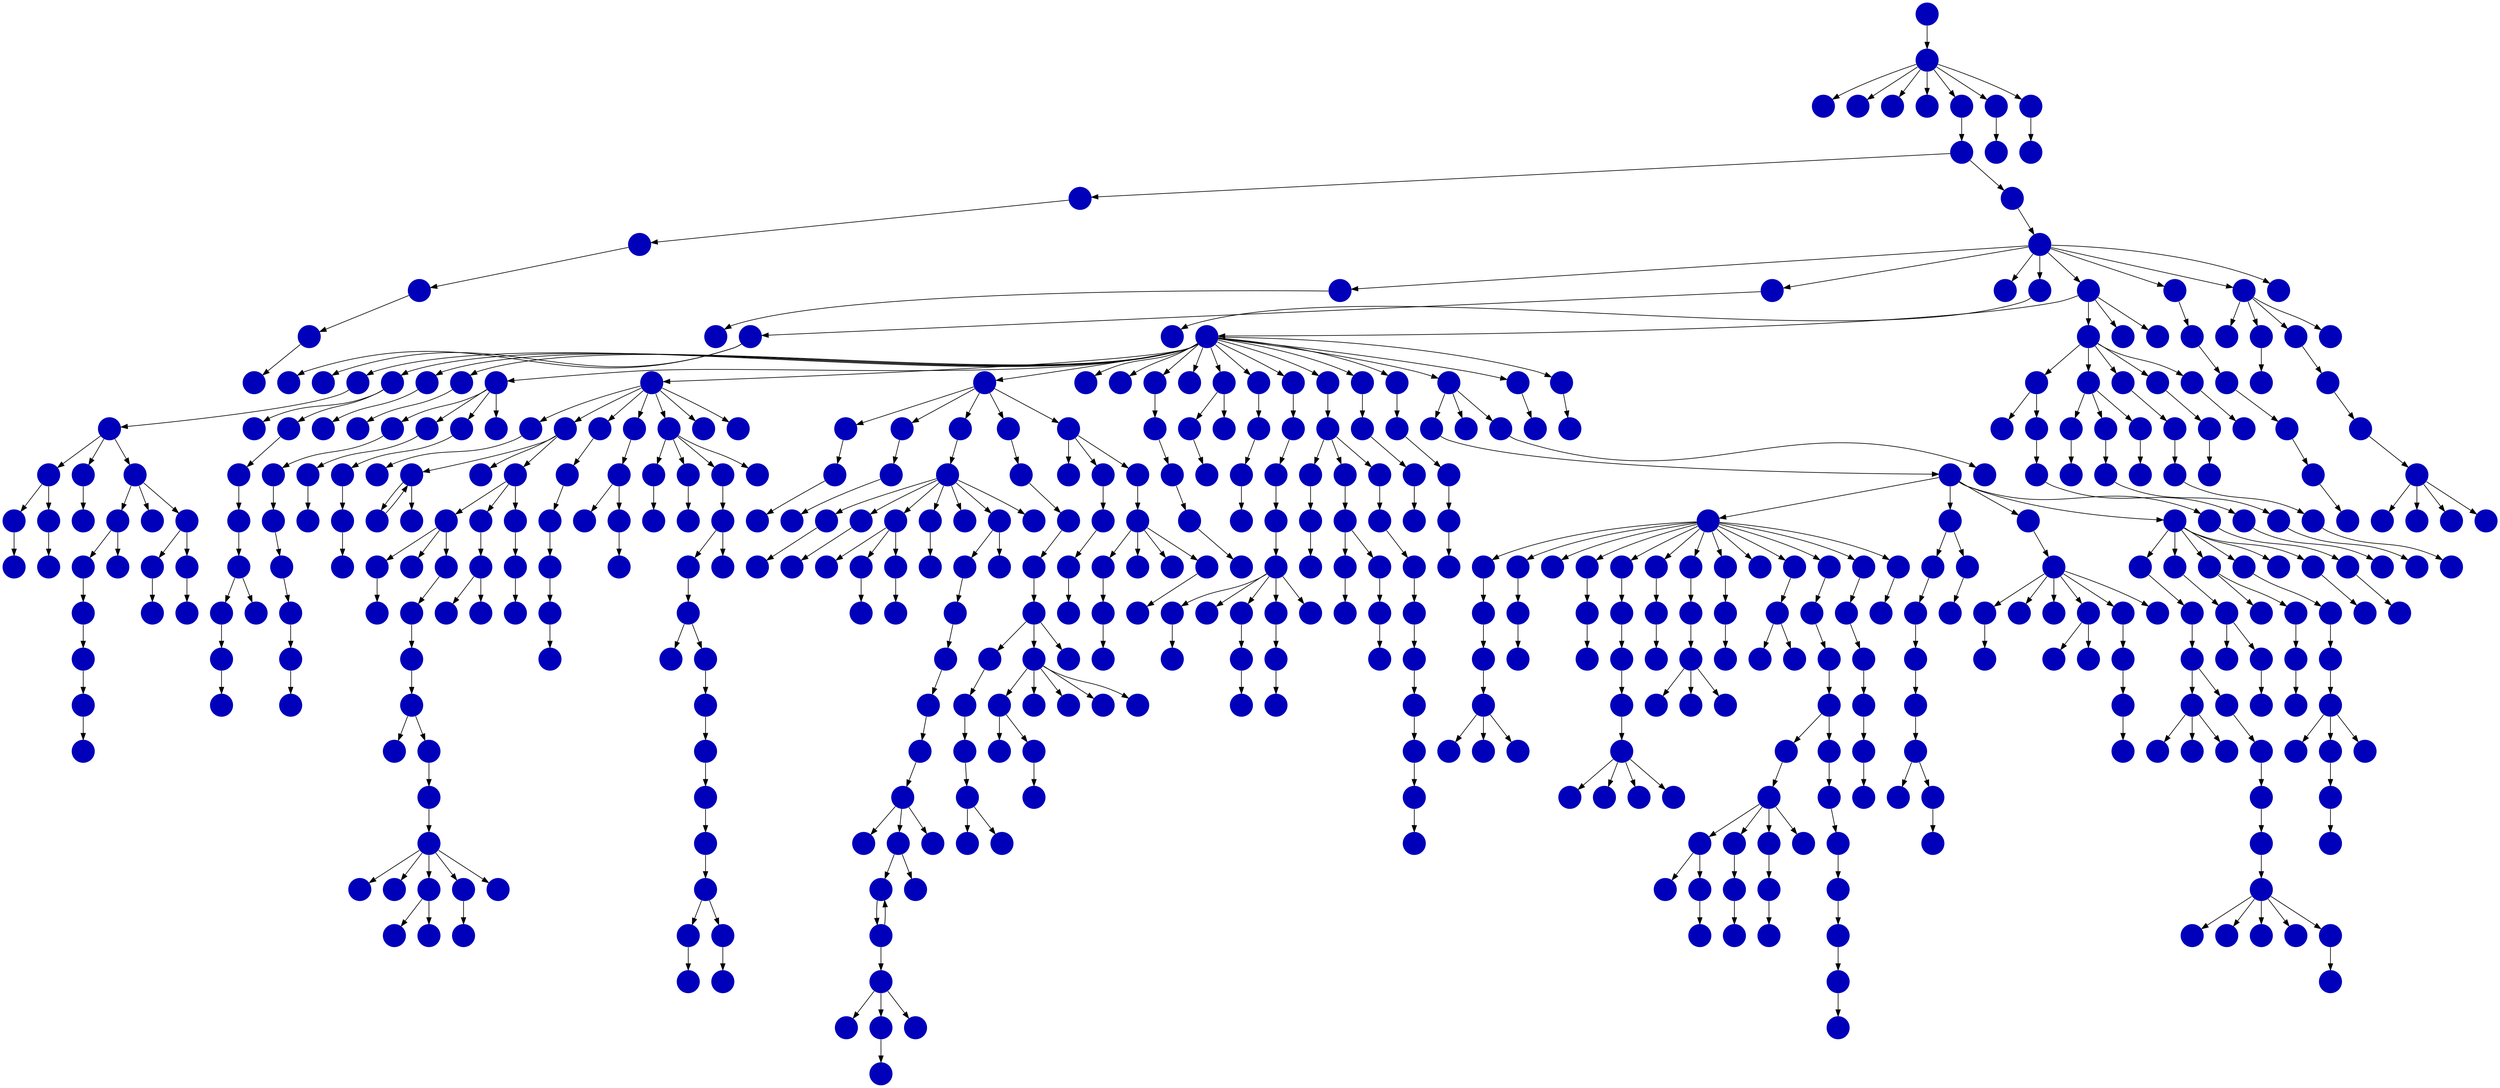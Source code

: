digraph{
0 [tooltip = "C", penwidth = 0, style = filled, fillcolor = "#0000bb", shape = circle, label = ""]
1 [tooltip = "C", penwidth = 0, style = filled, fillcolor = "#0000bb", shape = circle, label = ""]
2 [tooltip = "C", penwidth = 0, style = filled, fillcolor = "#0000bb", shape = circle, label = ""]
3 [tooltip = "C", penwidth = 0, style = filled, fillcolor = "#0000bb", shape = circle, label = ""]
4 [tooltip = "C", penwidth = 0, style = filled, fillcolor = "#0000bb", shape = circle, label = ""]
5 [tooltip = "C", penwidth = 0, style = filled, fillcolor = "#0000bb", shape = circle, label = ""]
6 [tooltip = "C", penwidth = 0, style = filled, fillcolor = "#0000bb", shape = circle, label = ""]
7 [tooltip = "C", penwidth = 0, style = filled, fillcolor = "#0000bb", shape = circle, label = ""]
8 [tooltip = "C", penwidth = 0, style = filled, fillcolor = "#0000bb", shape = circle, label = ""]
9 [tooltip = "C", penwidth = 0, style = filled, fillcolor = "#0000bb", shape = circle, label = ""]
10 [tooltip = "C", penwidth = 0, style = filled, fillcolor = "#0000bb", shape = circle, label = ""]
11 [tooltip = "C", penwidth = 0, style = filled, fillcolor = "#0000bb", shape = circle, label = ""]
12 [tooltip = "C", penwidth = 0, style = filled, fillcolor = "#0000bb", shape = circle, label = ""]
13 [tooltip = "C", penwidth = 0, style = filled, fillcolor = "#0000bb", shape = circle, label = ""]
14 [tooltip = "C", penwidth = 0, style = filled, fillcolor = "#0000bb", shape = circle, label = ""]
15 [tooltip = "C", penwidth = 0, style = filled, fillcolor = "#0000bb", shape = circle, label = ""]
16 [tooltip = "C", penwidth = 0, style = filled, fillcolor = "#0000bb", shape = circle, label = ""]
17 [tooltip = "C", penwidth = 0, style = filled, fillcolor = "#0000bb", shape = circle, label = ""]
18 [tooltip = "C", penwidth = 0, style = filled, fillcolor = "#0000bb", shape = circle, label = ""]
19 [tooltip = "C", penwidth = 0, style = filled, fillcolor = "#0000bb", shape = circle, label = ""]
20 [tooltip = "C", penwidth = 0, style = filled, fillcolor = "#0000bb", shape = circle, label = ""]
21 [tooltip = "C", penwidth = 0, style = filled, fillcolor = "#0000bb", shape = circle, label = ""]
22 [tooltip = "C", penwidth = 0, style = filled, fillcolor = "#0000bb", shape = circle, label = ""]
23 [tooltip = "C", penwidth = 0, style = filled, fillcolor = "#0000bb", shape = circle, label = ""]
24 [tooltip = "C", penwidth = 0, style = filled, fillcolor = "#0000bb", shape = circle, label = ""]
25 [tooltip = "C", penwidth = 0, style = filled, fillcolor = "#0000bb", shape = circle, label = ""]
26 [tooltip = "C", penwidth = 0, style = filled, fillcolor = "#0000bb", shape = circle, label = ""]
27 [tooltip = "C", penwidth = 0, style = filled, fillcolor = "#0000bb", shape = circle, label = ""]
28 [tooltip = "C", penwidth = 0, style = filled, fillcolor = "#0000bb", shape = circle, label = ""]
29 [tooltip = "C", penwidth = 0, style = filled, fillcolor = "#0000bb", shape = circle, label = ""]
30 [tooltip = "C", penwidth = 0, style = filled, fillcolor = "#0000bb", shape = circle, label = ""]
31 [tooltip = "C", penwidth = 0, style = filled, fillcolor = "#0000bb", shape = circle, label = ""]
32 [tooltip = "C", penwidth = 0, style = filled, fillcolor = "#0000bb", shape = circle, label = ""]
33 [tooltip = "C", penwidth = 0, style = filled, fillcolor = "#0000bb", shape = circle, label = ""]
34 [tooltip = "C", penwidth = 0, style = filled, fillcolor = "#0000bb", shape = circle, label = ""]
35 [tooltip = "C", penwidth = 0, style = filled, fillcolor = "#0000bb", shape = circle, label = ""]
36 [tooltip = "C", penwidth = 0, style = filled, fillcolor = "#0000bb", shape = circle, label = ""]
37 [tooltip = "C", penwidth = 0, style = filled, fillcolor = "#0000bb", shape = circle, label = ""]
38 [tooltip = "C", penwidth = 0, style = filled, fillcolor = "#0000bb", shape = circle, label = ""]
39 [tooltip = "C", penwidth = 0, style = filled, fillcolor = "#0000bb", shape = circle, label = ""]
40 [tooltip = "C", penwidth = 0, style = filled, fillcolor = "#0000bb", shape = circle, label = ""]
41 [tooltip = "C", penwidth = 0, style = filled, fillcolor = "#0000bb", shape = circle, label = ""]
42 [tooltip = "C", penwidth = 0, style = filled, fillcolor = "#0000bb", shape = circle, label = ""]
43 [tooltip = "C", penwidth = 0, style = filled, fillcolor = "#0000bb", shape = circle, label = ""]
44 [tooltip = "C", penwidth = 0, style = filled, fillcolor = "#0000bb", shape = circle, label = ""]
45 [tooltip = "C", penwidth = 0, style = filled, fillcolor = "#0000bb", shape = circle, label = ""]
46 [tooltip = "C", penwidth = 0, style = filled, fillcolor = "#0000bb", shape = circle, label = ""]
47 [tooltip = "C", penwidth = 0, style = filled, fillcolor = "#0000bb", shape = circle, label = ""]
48 [tooltip = "C", penwidth = 0, style = filled, fillcolor = "#0000bb", shape = circle, label = ""]
49 [tooltip = "C", penwidth = 0, style = filled, fillcolor = "#0000bb", shape = circle, label = ""]
50 [tooltip = "C", penwidth = 0, style = filled, fillcolor = "#0000bb", shape = circle, label = ""]
51 [tooltip = "C", penwidth = 0, style = filled, fillcolor = "#0000bb", shape = circle, label = ""]
52 [tooltip = "C", penwidth = 0, style = filled, fillcolor = "#0000bb", shape = circle, label = ""]
53 [tooltip = "C", penwidth = 0, style = filled, fillcolor = "#0000bb", shape = circle, label = ""]
54 [tooltip = "C", penwidth = 0, style = filled, fillcolor = "#0000bb", shape = circle, label = ""]
55 [tooltip = "C", penwidth = 0, style = filled, fillcolor = "#0000bb", shape = circle, label = ""]
56 [tooltip = "C", penwidth = 0, style = filled, fillcolor = "#0000bb", shape = circle, label = ""]
57 [tooltip = "C", penwidth = 0, style = filled, fillcolor = "#0000bb", shape = circle, label = ""]
58 [tooltip = "C", penwidth = 0, style = filled, fillcolor = "#0000bb", shape = circle, label = ""]
59 [tooltip = "C", penwidth = 0, style = filled, fillcolor = "#0000bb", shape = circle, label = ""]
60 [tooltip = "C", penwidth = 0, style = filled, fillcolor = "#0000bb", shape = circle, label = ""]
61 [tooltip = "C", penwidth = 0, style = filled, fillcolor = "#0000bb", shape = circle, label = ""]
62 [tooltip = "C", penwidth = 0, style = filled, fillcolor = "#0000bb", shape = circle, label = ""]
63 [tooltip = "C", penwidth = 0, style = filled, fillcolor = "#0000bb", shape = circle, label = ""]
64 [tooltip = "C", penwidth = 0, style = filled, fillcolor = "#0000bb", shape = circle, label = ""]
65 [tooltip = "C", penwidth = 0, style = filled, fillcolor = "#0000bb", shape = circle, label = ""]
66 [tooltip = "C", penwidth = 0, style = filled, fillcolor = "#0000bb", shape = circle, label = ""]
67 [tooltip = "C", penwidth = 0, style = filled, fillcolor = "#0000bb", shape = circle, label = ""]
68 [tooltip = "C", penwidth = 0, style = filled, fillcolor = "#0000bb", shape = circle, label = ""]
69 [tooltip = "C", penwidth = 0, style = filled, fillcolor = "#0000bb", shape = circle, label = ""]
70 [tooltip = "C", penwidth = 0, style = filled, fillcolor = "#0000bb", shape = circle, label = ""]
71 [tooltip = "C", penwidth = 0, style = filled, fillcolor = "#0000bb", shape = circle, label = ""]
72 [tooltip = "C", penwidth = 0, style = filled, fillcolor = "#0000bb", shape = circle, label = ""]
73 [tooltip = "C", penwidth = 0, style = filled, fillcolor = "#0000bb", shape = circle, label = ""]
74 [tooltip = "C", penwidth = 0, style = filled, fillcolor = "#0000bb", shape = circle, label = ""]
75 [tooltip = "C", penwidth = 0, style = filled, fillcolor = "#0000bb", shape = circle, label = ""]
76 [tooltip = "C", penwidth = 0, style = filled, fillcolor = "#0000bb", shape = circle, label = ""]
77 [tooltip = "C", penwidth = 0, style = filled, fillcolor = "#0000bb", shape = circle, label = ""]
78 [tooltip = "C", penwidth = 0, style = filled, fillcolor = "#0000bb", shape = circle, label = ""]
79 [tooltip = "C", penwidth = 0, style = filled, fillcolor = "#0000bb", shape = circle, label = ""]
80 [tooltip = "C", penwidth = 0, style = filled, fillcolor = "#0000bb", shape = circle, label = ""]
81 [tooltip = "C", penwidth = 0, style = filled, fillcolor = "#0000bb", shape = circle, label = ""]
82 [tooltip = "C", penwidth = 0, style = filled, fillcolor = "#0000bb", shape = circle, label = ""]
83 [tooltip = "C", penwidth = 0, style = filled, fillcolor = "#0000bb", shape = circle, label = ""]
84 [tooltip = "C", penwidth = 0, style = filled, fillcolor = "#0000bb", shape = circle, label = ""]
85 [tooltip = "C", penwidth = 0, style = filled, fillcolor = "#0000bb", shape = circle, label = ""]
86 [tooltip = "C", penwidth = 0, style = filled, fillcolor = "#0000bb", shape = circle, label = ""]
87 [tooltip = "C", penwidth = 0, style = filled, fillcolor = "#0000bb", shape = circle, label = ""]
88 [tooltip = "C", penwidth = 0, style = filled, fillcolor = "#0000bb", shape = circle, label = ""]
89 [tooltip = "C", penwidth = 0, style = filled, fillcolor = "#0000bb", shape = circle, label = ""]
90 [tooltip = "C", penwidth = 0, style = filled, fillcolor = "#0000bb", shape = circle, label = ""]
91 [tooltip = "C", penwidth = 0, style = filled, fillcolor = "#0000bb", shape = circle, label = ""]
92 [tooltip = "C", penwidth = 0, style = filled, fillcolor = "#0000bb", shape = circle, label = ""]
93 [tooltip = "C", penwidth = 0, style = filled, fillcolor = "#0000bb", shape = circle, label = ""]
94 [tooltip = "C", penwidth = 0, style = filled, fillcolor = "#0000bb", shape = circle, label = ""]
95 [tooltip = "C", penwidth = 0, style = filled, fillcolor = "#0000bb", shape = circle, label = ""]
96 [tooltip = "C", penwidth = 0, style = filled, fillcolor = "#0000bb", shape = circle, label = ""]
97 [tooltip = "C", penwidth = 0, style = filled, fillcolor = "#0000bb", shape = circle, label = ""]
98 [tooltip = "C", penwidth = 0, style = filled, fillcolor = "#0000bb", shape = circle, label = ""]
99 [tooltip = "C", penwidth = 0, style = filled, fillcolor = "#0000bb", shape = circle, label = ""]
100 [tooltip = "C", penwidth = 0, style = filled, fillcolor = "#0000bb", shape = circle, label = ""]
101 [tooltip = "C", penwidth = 0, style = filled, fillcolor = "#0000bb", shape = circle, label = ""]
102 [tooltip = "C", penwidth = 0, style = filled, fillcolor = "#0000bb", shape = circle, label = ""]
103 [tooltip = "C", penwidth = 0, style = filled, fillcolor = "#0000bb", shape = circle, label = ""]
104 [tooltip = "C", penwidth = 0, style = filled, fillcolor = "#0000bb", shape = circle, label = ""]
105 [tooltip = "C", penwidth = 0, style = filled, fillcolor = "#0000bb", shape = circle, label = ""]
106 [tooltip = "C", penwidth = 0, style = filled, fillcolor = "#0000bb", shape = circle, label = ""]
107 [tooltip = "C", penwidth = 0, style = filled, fillcolor = "#0000bb", shape = circle, label = ""]
108 [tooltip = "C", penwidth = 0, style = filled, fillcolor = "#0000bb", shape = circle, label = ""]
109 [tooltip = "C", penwidth = 0, style = filled, fillcolor = "#0000bb", shape = circle, label = ""]
110 [tooltip = "C", penwidth = 0, style = filled, fillcolor = "#0000bb", shape = circle, label = ""]
111 [tooltip = "C", penwidth = 0, style = filled, fillcolor = "#0000bb", shape = circle, label = ""]
112 [tooltip = "C", penwidth = 0, style = filled, fillcolor = "#0000bb", shape = circle, label = ""]
113 [tooltip = "C", penwidth = 0, style = filled, fillcolor = "#0000bb", shape = circle, label = ""]
114 [tooltip = "C", penwidth = 0, style = filled, fillcolor = "#0000bb", shape = circle, label = ""]
115 [tooltip = "C", penwidth = 0, style = filled, fillcolor = "#0000bb", shape = circle, label = ""]
116 [tooltip = "C", penwidth = 0, style = filled, fillcolor = "#0000bb", shape = circle, label = ""]
117 [tooltip = "C", penwidth = 0, style = filled, fillcolor = "#0000bb", shape = circle, label = ""]
118 [tooltip = "C", penwidth = 0, style = filled, fillcolor = "#0000bb", shape = circle, label = ""]
119 [tooltip = "C", penwidth = 0, style = filled, fillcolor = "#0000bb", shape = circle, label = ""]
120 [tooltip = "C", penwidth = 0, style = filled, fillcolor = "#0000bb", shape = circle, label = ""]
121 [tooltip = "C", penwidth = 0, style = filled, fillcolor = "#0000bb", shape = circle, label = ""]
122 [tooltip = "C", penwidth = 0, style = filled, fillcolor = "#0000bb", shape = circle, label = ""]
123 [tooltip = "C", penwidth = 0, style = filled, fillcolor = "#0000bb", shape = circle, label = ""]
124 [tooltip = "C", penwidth = 0, style = filled, fillcolor = "#0000bb", shape = circle, label = ""]
125 [tooltip = "C", penwidth = 0, style = filled, fillcolor = "#0000bb", shape = circle, label = ""]
126 [tooltip = "C", penwidth = 0, style = filled, fillcolor = "#0000bb", shape = circle, label = ""]
127 [tooltip = "C", penwidth = 0, style = filled, fillcolor = "#0000bb", shape = circle, label = ""]
128 [tooltip = "C", penwidth = 0, style = filled, fillcolor = "#0000bb", shape = circle, label = ""]
129 [tooltip = "C", penwidth = 0, style = filled, fillcolor = "#0000bb", shape = circle, label = ""]
130 [tooltip = "C", penwidth = 0, style = filled, fillcolor = "#0000bb", shape = circle, label = ""]
131 [tooltip = "C", penwidth = 0, style = filled, fillcolor = "#0000bb", shape = circle, label = ""]
132 [tooltip = "C", penwidth = 0, style = filled, fillcolor = "#0000bb", shape = circle, label = ""]
133 [tooltip = "C", penwidth = 0, style = filled, fillcolor = "#0000bb", shape = circle, label = ""]
134 [tooltip = "C", penwidth = 0, style = filled, fillcolor = "#0000bb", shape = circle, label = ""]
135 [tooltip = "C", penwidth = 0, style = filled, fillcolor = "#0000bb", shape = circle, label = ""]
136 [tooltip = "C", penwidth = 0, style = filled, fillcolor = "#0000bb", shape = circle, label = ""]
137 [tooltip = "C", penwidth = 0, style = filled, fillcolor = "#0000bb", shape = circle, label = ""]
138 [tooltip = "C", penwidth = 0, style = filled, fillcolor = "#0000bb", shape = circle, label = ""]
139 [tooltip = "C", penwidth = 0, style = filled, fillcolor = "#0000bb", shape = circle, label = ""]
140 [tooltip = "C", penwidth = 0, style = filled, fillcolor = "#0000bb", shape = circle, label = ""]
141 [tooltip = "C", penwidth = 0, style = filled, fillcolor = "#0000bb", shape = circle, label = ""]
142 [tooltip = "C", penwidth = 0, style = filled, fillcolor = "#0000bb", shape = circle, label = ""]
143 [tooltip = "C", penwidth = 0, style = filled, fillcolor = "#0000bb", shape = circle, label = ""]
144 [tooltip = "C", penwidth = 0, style = filled, fillcolor = "#0000bb", shape = circle, label = ""]
145 [tooltip = "C", penwidth = 0, style = filled, fillcolor = "#0000bb", shape = circle, label = ""]
146 [tooltip = "C", penwidth = 0, style = filled, fillcolor = "#0000bb", shape = circle, label = ""]
147 [tooltip = "C", penwidth = 0, style = filled, fillcolor = "#0000bb", shape = circle, label = ""]
148 [tooltip = "C", penwidth = 0, style = filled, fillcolor = "#0000bb", shape = circle, label = ""]
149 [tooltip = "C", penwidth = 0, style = filled, fillcolor = "#0000bb", shape = circle, label = ""]
150 [tooltip = "C", penwidth = 0, style = filled, fillcolor = "#0000bb", shape = circle, label = ""]
151 [tooltip = "C", penwidth = 0, style = filled, fillcolor = "#0000bb", shape = circle, label = ""]
152 [tooltip = "C", penwidth = 0, style = filled, fillcolor = "#0000bb", shape = circle, label = ""]
153 [tooltip = "C", penwidth = 0, style = filled, fillcolor = "#0000bb", shape = circle, label = ""]
154 [tooltip = "C", penwidth = 0, style = filled, fillcolor = "#0000bb", shape = circle, label = ""]
155 [tooltip = "C", penwidth = 0, style = filled, fillcolor = "#0000bb", shape = circle, label = ""]
156 [tooltip = "C", penwidth = 0, style = filled, fillcolor = "#0000bb", shape = circle, label = ""]
157 [tooltip = "C", penwidth = 0, style = filled, fillcolor = "#0000bb", shape = circle, label = ""]
158 [tooltip = "C", penwidth = 0, style = filled, fillcolor = "#0000bb", shape = circle, label = ""]
159 [tooltip = "C", penwidth = 0, style = filled, fillcolor = "#0000bb", shape = circle, label = ""]
160 [tooltip = "C", penwidth = 0, style = filled, fillcolor = "#0000bb", shape = circle, label = ""]
161 [tooltip = "C", penwidth = 0, style = filled, fillcolor = "#0000bb", shape = circle, label = ""]
162 [tooltip = "C", penwidth = 0, style = filled, fillcolor = "#0000bb", shape = circle, label = ""]
163 [tooltip = "C", penwidth = 0, style = filled, fillcolor = "#0000bb", shape = circle, label = ""]
164 [tooltip = "C", penwidth = 0, style = filled, fillcolor = "#0000bb", shape = circle, label = ""]
165 [tooltip = "C", penwidth = 0, style = filled, fillcolor = "#0000bb", shape = circle, label = ""]
166 [tooltip = "C", penwidth = 0, style = filled, fillcolor = "#0000bb", shape = circle, label = ""]
167 [tooltip = "C", penwidth = 0, style = filled, fillcolor = "#0000bb", shape = circle, label = ""]
168 [tooltip = "C", penwidth = 0, style = filled, fillcolor = "#0000bb", shape = circle, label = ""]
169 [tooltip = "C", penwidth = 0, style = filled, fillcolor = "#0000bb", shape = circle, label = ""]
170 [tooltip = "C", penwidth = 0, style = filled, fillcolor = "#0000bb", shape = circle, label = ""]
171 [tooltip = "C", penwidth = 0, style = filled, fillcolor = "#0000bb", shape = circle, label = ""]
172 [tooltip = "C", penwidth = 0, style = filled, fillcolor = "#0000bb", shape = circle, label = ""]
173 [tooltip = "C", penwidth = 0, style = filled, fillcolor = "#0000bb", shape = circle, label = ""]
174 [tooltip = "C", penwidth = 0, style = filled, fillcolor = "#0000bb", shape = circle, label = ""]
175 [tooltip = "C", penwidth = 0, style = filled, fillcolor = "#0000bb", shape = circle, label = ""]
176 [tooltip = "C", penwidth = 0, style = filled, fillcolor = "#0000bb", shape = circle, label = ""]
177 [tooltip = "C", penwidth = 0, style = filled, fillcolor = "#0000bb", shape = circle, label = ""]
178 [tooltip = "C", penwidth = 0, style = filled, fillcolor = "#0000bb", shape = circle, label = ""]
179 [tooltip = "C", penwidth = 0, style = filled, fillcolor = "#0000bb", shape = circle, label = ""]
180 [tooltip = "C", penwidth = 0, style = filled, fillcolor = "#0000bb", shape = circle, label = ""]
181 [tooltip = "C", penwidth = 0, style = filled, fillcolor = "#0000bb", shape = circle, label = ""]
182 [tooltip = "C", penwidth = 0, style = filled, fillcolor = "#0000bb", shape = circle, label = ""]
183 [tooltip = "C", penwidth = 0, style = filled, fillcolor = "#0000bb", shape = circle, label = ""]
184 [tooltip = "C", penwidth = 0, style = filled, fillcolor = "#0000bb", shape = circle, label = ""]
185 [tooltip = "C", penwidth = 0, style = filled, fillcolor = "#0000bb", shape = circle, label = ""]
186 [tooltip = "C", penwidth = 0, style = filled, fillcolor = "#0000bb", shape = circle, label = ""]
187 [tooltip = "C", penwidth = 0, style = filled, fillcolor = "#0000bb", shape = circle, label = ""]
188 [tooltip = "C", penwidth = 0, style = filled, fillcolor = "#0000bb", shape = circle, label = ""]
189 [tooltip = "C", penwidth = 0, style = filled, fillcolor = "#0000bb", shape = circle, label = ""]
190 [tooltip = "C", penwidth = 0, style = filled, fillcolor = "#0000bb", shape = circle, label = ""]
191 [tooltip = "C", penwidth = 0, style = filled, fillcolor = "#0000bb", shape = circle, label = ""]
192 [tooltip = "C", penwidth = 0, style = filled, fillcolor = "#0000bb", shape = circle, label = ""]
193 [tooltip = "C", penwidth = 0, style = filled, fillcolor = "#0000bb", shape = circle, label = ""]
194 [tooltip = "C", penwidth = 0, style = filled, fillcolor = "#0000bb", shape = circle, label = ""]
195 [tooltip = "C", penwidth = 0, style = filled, fillcolor = "#0000bb", shape = circle, label = ""]
196 [tooltip = "C", penwidth = 0, style = filled, fillcolor = "#0000bb", shape = circle, label = ""]
197 [tooltip = "C", penwidth = 0, style = filled, fillcolor = "#0000bb", shape = circle, label = ""]
198 [tooltip = "C", penwidth = 0, style = filled, fillcolor = "#0000bb", shape = circle, label = ""]
199 [tooltip = "C", penwidth = 0, style = filled, fillcolor = "#0000bb", shape = circle, label = ""]
200 [tooltip = "C", penwidth = 0, style = filled, fillcolor = "#0000bb", shape = circle, label = ""]
201 [tooltip = "C", penwidth = 0, style = filled, fillcolor = "#0000bb", shape = circle, label = ""]
202 [tooltip = "C", penwidth = 0, style = filled, fillcolor = "#0000bb", shape = circle, label = ""]
203 [tooltip = "C", penwidth = 0, style = filled, fillcolor = "#0000bb", shape = circle, label = ""]
204 [tooltip = "C", penwidth = 0, style = filled, fillcolor = "#0000bb", shape = circle, label = ""]
205 [tooltip = "C", penwidth = 0, style = filled, fillcolor = "#0000bb", shape = circle, label = ""]
206 [tooltip = "C", penwidth = 0, style = filled, fillcolor = "#0000bb", shape = circle, label = ""]
207 [tooltip = "C", penwidth = 0, style = filled, fillcolor = "#0000bb", shape = circle, label = ""]
208 [tooltip = "C", penwidth = 0, style = filled, fillcolor = "#0000bb", shape = circle, label = ""]
209 [tooltip = "C", penwidth = 0, style = filled, fillcolor = "#0000bb", shape = circle, label = ""]
210 [tooltip = "C", penwidth = 0, style = filled, fillcolor = "#0000bb", shape = circle, label = ""]
211 [tooltip = "C", penwidth = 0, style = filled, fillcolor = "#0000bb", shape = circle, label = ""]
212 [tooltip = "C", penwidth = 0, style = filled, fillcolor = "#0000bb", shape = circle, label = ""]
213 [tooltip = "C", penwidth = 0, style = filled, fillcolor = "#0000bb", shape = circle, label = ""]
214 [tooltip = "C", penwidth = 0, style = filled, fillcolor = "#0000bb", shape = circle, label = ""]
215 [tooltip = "C", penwidth = 0, style = filled, fillcolor = "#0000bb", shape = circle, label = ""]
216 [tooltip = "C", penwidth = 0, style = filled, fillcolor = "#0000bb", shape = circle, label = ""]
217 [tooltip = "C", penwidth = 0, style = filled, fillcolor = "#0000bb", shape = circle, label = ""]
218 [tooltip = "C", penwidth = 0, style = filled, fillcolor = "#0000bb", shape = circle, label = ""]
219 [tooltip = "C", penwidth = 0, style = filled, fillcolor = "#0000bb", shape = circle, label = ""]
220 [tooltip = "C", penwidth = 0, style = filled, fillcolor = "#0000bb", shape = circle, label = ""]
221 [tooltip = "C", penwidth = 0, style = filled, fillcolor = "#0000bb", shape = circle, label = ""]
222 [tooltip = "C", penwidth = 0, style = filled, fillcolor = "#0000bb", shape = circle, label = ""]
223 [tooltip = "C", penwidth = 0, style = filled, fillcolor = "#0000bb", shape = circle, label = ""]
224 [tooltip = "C", penwidth = 0, style = filled, fillcolor = "#0000bb", shape = circle, label = ""]
225 [tooltip = "C", penwidth = 0, style = filled, fillcolor = "#0000bb", shape = circle, label = ""]
226 [tooltip = "C", penwidth = 0, style = filled, fillcolor = "#0000bb", shape = circle, label = ""]
227 [tooltip = "C", penwidth = 0, style = filled, fillcolor = "#0000bb", shape = circle, label = ""]
228 [tooltip = "C", penwidth = 0, style = filled, fillcolor = "#0000bb", shape = circle, label = ""]
229 [tooltip = "C", penwidth = 0, style = filled, fillcolor = "#0000bb", shape = circle, label = ""]
230 [tooltip = "C", penwidth = 0, style = filled, fillcolor = "#0000bb", shape = circle, label = ""]
231 [tooltip = "C", penwidth = 0, style = filled, fillcolor = "#0000bb", shape = circle, label = ""]
232 [tooltip = "C", penwidth = 0, style = filled, fillcolor = "#0000bb", shape = circle, label = ""]
233 [tooltip = "C", penwidth = 0, style = filled, fillcolor = "#0000bb", shape = circle, label = ""]
234 [tooltip = "C", penwidth = 0, style = filled, fillcolor = "#0000bb", shape = circle, label = ""]
235 [tooltip = "C", penwidth = 0, style = filled, fillcolor = "#0000bb", shape = circle, label = ""]
236 [tooltip = "C", penwidth = 0, style = filled, fillcolor = "#0000bb", shape = circle, label = ""]
237 [tooltip = "C", penwidth = 0, style = filled, fillcolor = "#0000bb", shape = circle, label = ""]
238 [tooltip = "C", penwidth = 0, style = filled, fillcolor = "#0000bb", shape = circle, label = ""]
239 [tooltip = "C", penwidth = 0, style = filled, fillcolor = "#0000bb", shape = circle, label = ""]
240 [tooltip = "C", penwidth = 0, style = filled, fillcolor = "#0000bb", shape = circle, label = ""]
241 [tooltip = "C", penwidth = 0, style = filled, fillcolor = "#0000bb", shape = circle, label = ""]
242 [tooltip = "C", penwidth = 0, style = filled, fillcolor = "#0000bb", shape = circle, label = ""]
243 [tooltip = "C", penwidth = 0, style = filled, fillcolor = "#0000bb", shape = circle, label = ""]
244 [tooltip = "C", penwidth = 0, style = filled, fillcolor = "#0000bb", shape = circle, label = ""]
245 [tooltip = "C", penwidth = 0, style = filled, fillcolor = "#0000bb", shape = circle, label = ""]
246 [tooltip = "C", penwidth = 0, style = filled, fillcolor = "#0000bb", shape = circle, label = ""]
247 [tooltip = "C", penwidth = 0, style = filled, fillcolor = "#0000bb", shape = circle, label = ""]
248 [tooltip = "C", penwidth = 0, style = filled, fillcolor = "#0000bb", shape = circle, label = ""]
249 [tooltip = "C", penwidth = 0, style = filled, fillcolor = "#0000bb", shape = circle, label = ""]
250 [tooltip = "C", penwidth = 0, style = filled, fillcolor = "#0000bb", shape = circle, label = ""]
251 [tooltip = "C", penwidth = 0, style = filled, fillcolor = "#0000bb", shape = circle, label = ""]
252 [tooltip = "C", penwidth = 0, style = filled, fillcolor = "#0000bb", shape = circle, label = ""]
253 [tooltip = "C", penwidth = 0, style = filled, fillcolor = "#0000bb", shape = circle, label = ""]
254 [tooltip = "C", penwidth = 0, style = filled, fillcolor = "#0000bb", shape = circle, label = ""]
255 [tooltip = "C", penwidth = 0, style = filled, fillcolor = "#0000bb", shape = circle, label = ""]
256 [tooltip = "C", penwidth = 0, style = filled, fillcolor = "#0000bb", shape = circle, label = ""]
257 [tooltip = "C", penwidth = 0, style = filled, fillcolor = "#0000bb", shape = circle, label = ""]
258 [tooltip = "C", penwidth = 0, style = filled, fillcolor = "#0000bb", shape = circle, label = ""]
259 [tooltip = "C", penwidth = 0, style = filled, fillcolor = "#0000bb", shape = circle, label = ""]
260 [tooltip = "C", penwidth = 0, style = filled, fillcolor = "#0000bb", shape = circle, label = ""]
261 [tooltip = "C", penwidth = 0, style = filled, fillcolor = "#0000bb", shape = circle, label = ""]
262 [tooltip = "C", penwidth = 0, style = filled, fillcolor = "#0000bb", shape = circle, label = ""]
263 [tooltip = "C", penwidth = 0, style = filled, fillcolor = "#0000bb", shape = circle, label = ""]
264 [tooltip = "C", penwidth = 0, style = filled, fillcolor = "#0000bb", shape = circle, label = ""]
265 [tooltip = "C", penwidth = 0, style = filled, fillcolor = "#0000bb", shape = circle, label = ""]
266 [tooltip = "C", penwidth = 0, style = filled, fillcolor = "#0000bb", shape = circle, label = ""]
267 [tooltip = "C", penwidth = 0, style = filled, fillcolor = "#0000bb", shape = circle, label = ""]
268 [tooltip = "C", penwidth = 0, style = filled, fillcolor = "#0000bb", shape = circle, label = ""]
269 [tooltip = "C", penwidth = 0, style = filled, fillcolor = "#0000bb", shape = circle, label = ""]
270 [tooltip = "C", penwidth = 0, style = filled, fillcolor = "#0000bb", shape = circle, label = ""]
271 [tooltip = "C", penwidth = 0, style = filled, fillcolor = "#0000bb", shape = circle, label = ""]
272 [tooltip = "C", penwidth = 0, style = filled, fillcolor = "#0000bb", shape = circle, label = ""]
273 [tooltip = "C", penwidth = 0, style = filled, fillcolor = "#0000bb", shape = circle, label = ""]
274 [tooltip = "C", penwidth = 0, style = filled, fillcolor = "#0000bb", shape = circle, label = ""]
275 [tooltip = "C", penwidth = 0, style = filled, fillcolor = "#0000bb", shape = circle, label = ""]
276 [tooltip = "C", penwidth = 0, style = filled, fillcolor = "#0000bb", shape = circle, label = ""]
277 [tooltip = "C", penwidth = 0, style = filled, fillcolor = "#0000bb", shape = circle, label = ""]
278 [tooltip = "C", penwidth = 0, style = filled, fillcolor = "#0000bb", shape = circle, label = ""]
279 [tooltip = "C", penwidth = 0, style = filled, fillcolor = "#0000bb", shape = circle, label = ""]
280 [tooltip = "C", penwidth = 0, style = filled, fillcolor = "#0000bb", shape = circle, label = ""]
281 [tooltip = "C", penwidth = 0, style = filled, fillcolor = "#0000bb", shape = circle, label = ""]
282 [tooltip = "C", penwidth = 0, style = filled, fillcolor = "#0000bb", shape = circle, label = ""]
283 [tooltip = "C", penwidth = 0, style = filled, fillcolor = "#0000bb", shape = circle, label = ""]
284 [tooltip = "C", penwidth = 0, style = filled, fillcolor = "#0000bb", shape = circle, label = ""]
285 [tooltip = "C", penwidth = 0, style = filled, fillcolor = "#0000bb", shape = circle, label = ""]
286 [tooltip = "C", penwidth = 0, style = filled, fillcolor = "#0000bb", shape = circle, label = ""]
287 [tooltip = "C", penwidth = 0, style = filled, fillcolor = "#0000bb", shape = circle, label = ""]
288 [tooltip = "C", penwidth = 0, style = filled, fillcolor = "#0000bb", shape = circle, label = ""]
289 [tooltip = "C", penwidth = 0, style = filled, fillcolor = "#0000bb", shape = circle, label = ""]
290 [tooltip = "C", penwidth = 0, style = filled, fillcolor = "#0000bb", shape = circle, label = ""]
291 [tooltip = "C", penwidth = 0, style = filled, fillcolor = "#0000bb", shape = circle, label = ""]
292 [tooltip = "C", penwidth = 0, style = filled, fillcolor = "#0000bb", shape = circle, label = ""]
293 [tooltip = "C", penwidth = 0, style = filled, fillcolor = "#0000bb", shape = circle, label = ""]
294 [tooltip = "C", penwidth = 0, style = filled, fillcolor = "#0000bb", shape = circle, label = ""]
295 [tooltip = "C", penwidth = 0, style = filled, fillcolor = "#0000bb", shape = circle, label = ""]
296 [tooltip = "C", penwidth = 0, style = filled, fillcolor = "#0000bb", shape = circle, label = ""]
297 [tooltip = "C", penwidth = 0, style = filled, fillcolor = "#0000bb", shape = circle, label = ""]
298 [tooltip = "C", penwidth = 0, style = filled, fillcolor = "#0000bb", shape = circle, label = ""]
299 [tooltip = "C", penwidth = 0, style = filled, fillcolor = "#0000bb", shape = circle, label = ""]
300 [tooltip = "C", penwidth = 0, style = filled, fillcolor = "#0000bb", shape = circle, label = ""]
301 [tooltip = "C", penwidth = 0, style = filled, fillcolor = "#0000bb", shape = circle, label = ""]
302 [tooltip = "C", penwidth = 0, style = filled, fillcolor = "#0000bb", shape = circle, label = ""]
303 [tooltip = "C", penwidth = 0, style = filled, fillcolor = "#0000bb", shape = circle, label = ""]
304 [tooltip = "C", penwidth = 0, style = filled, fillcolor = "#0000bb", shape = circle, label = ""]
305 [tooltip = "C", penwidth = 0, style = filled, fillcolor = "#0000bb", shape = circle, label = ""]
306 [tooltip = "C", penwidth = 0, style = filled, fillcolor = "#0000bb", shape = circle, label = ""]
307 [tooltip = "C", penwidth = 0, style = filled, fillcolor = "#0000bb", shape = circle, label = ""]
308 [tooltip = "C", penwidth = 0, style = filled, fillcolor = "#0000bb", shape = circle, label = ""]
309 [tooltip = "C", penwidth = 0, style = filled, fillcolor = "#0000bb", shape = circle, label = ""]
310 [tooltip = "C", penwidth = 0, style = filled, fillcolor = "#0000bb", shape = circle, label = ""]
311 [tooltip = "C", penwidth = 0, style = filled, fillcolor = "#0000bb", shape = circle, label = ""]
312 [tooltip = "C", penwidth = 0, style = filled, fillcolor = "#0000bb", shape = circle, label = ""]
313 [tooltip = "C", penwidth = 0, style = filled, fillcolor = "#0000bb", shape = circle, label = ""]
314 [tooltip = "C", penwidth = 0, style = filled, fillcolor = "#0000bb", shape = circle, label = ""]
315 [tooltip = "C", penwidth = 0, style = filled, fillcolor = "#0000bb", shape = circle, label = ""]
316 [tooltip = "C", penwidth = 0, style = filled, fillcolor = "#0000bb", shape = circle, label = ""]
317 [tooltip = "C", penwidth = 0, style = filled, fillcolor = "#0000bb", shape = circle, label = ""]
318 [tooltip = "C", penwidth = 0, style = filled, fillcolor = "#0000bb", shape = circle, label = ""]
319 [tooltip = "C", penwidth = 0, style = filled, fillcolor = "#0000bb", shape = circle, label = ""]
320 [tooltip = "C", penwidth = 0, style = filled, fillcolor = "#0000bb", shape = circle, label = ""]
321 [tooltip = "C", penwidth = 0, style = filled, fillcolor = "#0000bb", shape = circle, label = ""]
322 [tooltip = "C", penwidth = 0, style = filled, fillcolor = "#0000bb", shape = circle, label = ""]
323 [tooltip = "C", penwidth = 0, style = filled, fillcolor = "#0000bb", shape = circle, label = ""]
324 [tooltip = "C", penwidth = 0, style = filled, fillcolor = "#0000bb", shape = circle, label = ""]
325 [tooltip = "C", penwidth = 0, style = filled, fillcolor = "#0000bb", shape = circle, label = ""]
326 [tooltip = "C", penwidth = 0, style = filled, fillcolor = "#0000bb", shape = circle, label = ""]
327 [tooltip = "C", penwidth = 0, style = filled, fillcolor = "#0000bb", shape = circle, label = ""]
328 [tooltip = "C", penwidth = 0, style = filled, fillcolor = "#0000bb", shape = circle, label = ""]
329 [tooltip = "C", penwidth = 0, style = filled, fillcolor = "#0000bb", shape = circle, label = ""]
330 [tooltip = "C", penwidth = 0, style = filled, fillcolor = "#0000bb", shape = circle, label = ""]
331 [tooltip = "C", penwidth = 0, style = filled, fillcolor = "#0000bb", shape = circle, label = ""]
332 [tooltip = "C", penwidth = 0, style = filled, fillcolor = "#0000bb", shape = circle, label = ""]
333 [tooltip = "C", penwidth = 0, style = filled, fillcolor = "#0000bb", shape = circle, label = ""]
334 [tooltip = "C", penwidth = 0, style = filled, fillcolor = "#0000bb", shape = circle, label = ""]
335 [tooltip = "C", penwidth = 0, style = filled, fillcolor = "#0000bb", shape = circle, label = ""]
336 [tooltip = "C", penwidth = 0, style = filled, fillcolor = "#0000bb", shape = circle, label = ""]
337 [tooltip = "C", penwidth = 0, style = filled, fillcolor = "#0000bb", shape = circle, label = ""]
338 [tooltip = "C", penwidth = 0, style = filled, fillcolor = "#0000bb", shape = circle, label = ""]
339 [tooltip = "C", penwidth = 0, style = filled, fillcolor = "#0000bb", shape = circle, label = ""]
340 [tooltip = "C", penwidth = 0, style = filled, fillcolor = "#0000bb", shape = circle, label = ""]
341 [tooltip = "C", penwidth = 0, style = filled, fillcolor = "#0000bb", shape = circle, label = ""]
342 [tooltip = "C", penwidth = 0, style = filled, fillcolor = "#0000bb", shape = circle, label = ""]
343 [tooltip = "C", penwidth = 0, style = filled, fillcolor = "#0000bb", shape = circle, label = ""]
344 [tooltip = "C", penwidth = 0, style = filled, fillcolor = "#0000bb", shape = circle, label = ""]
345 [tooltip = "C", penwidth = 0, style = filled, fillcolor = "#0000bb", shape = circle, label = ""]
346 [tooltip = "C", penwidth = 0, style = filled, fillcolor = "#0000bb", shape = circle, label = ""]
347 [tooltip = "C", penwidth = 0, style = filled, fillcolor = "#0000bb", shape = circle, label = ""]
348 [tooltip = "C", penwidth = 0, style = filled, fillcolor = "#0000bb", shape = circle, label = ""]
349 [tooltip = "C", penwidth = 0, style = filled, fillcolor = "#0000bb", shape = circle, label = ""]
350 [tooltip = "C", penwidth = 0, style = filled, fillcolor = "#0000bb", shape = circle, label = ""]
351 [tooltip = "C", penwidth = 0, style = filled, fillcolor = "#0000bb", shape = circle, label = ""]
352 [tooltip = "C", penwidth = 0, style = filled, fillcolor = "#0000bb", shape = circle, label = ""]
353 [tooltip = "C", penwidth = 0, style = filled, fillcolor = "#0000bb", shape = circle, label = ""]
354 [tooltip = "C", penwidth = 0, style = filled, fillcolor = "#0000bb", shape = circle, label = ""]
355 [tooltip = "C", penwidth = 0, style = filled, fillcolor = "#0000bb", shape = circle, label = ""]
356 [tooltip = "C", penwidth = 0, style = filled, fillcolor = "#0000bb", shape = circle, label = ""]
357 [tooltip = "C", penwidth = 0, style = filled, fillcolor = "#0000bb", shape = circle, label = ""]
358 [tooltip = "C", penwidth = 0, style = filled, fillcolor = "#0000bb", shape = circle, label = ""]
359 [tooltip = "C", penwidth = 0, style = filled, fillcolor = "#0000bb", shape = circle, label = ""]
360 [tooltip = "C", penwidth = 0, style = filled, fillcolor = "#0000bb", shape = circle, label = ""]
361 [tooltip = "C", penwidth = 0, style = filled, fillcolor = "#0000bb", shape = circle, label = ""]
362 [tooltip = "C", penwidth = 0, style = filled, fillcolor = "#0000bb", shape = circle, label = ""]
363 [tooltip = "C", penwidth = 0, style = filled, fillcolor = "#0000bb", shape = circle, label = ""]
364 [tooltip = "C", penwidth = 0, style = filled, fillcolor = "#0000bb", shape = circle, label = ""]
365 [tooltip = "C", penwidth = 0, style = filled, fillcolor = "#0000bb", shape = circle, label = ""]
366 [tooltip = "C", penwidth = 0, style = filled, fillcolor = "#0000bb", shape = circle, label = ""]
367 [tooltip = "C", penwidth = 0, style = filled, fillcolor = "#0000bb", shape = circle, label = ""]
368 [tooltip = "C", penwidth = 0, style = filled, fillcolor = "#0000bb", shape = circle, label = ""]
369 [tooltip = "C", penwidth = 0, style = filled, fillcolor = "#0000bb", shape = circle, label = ""]
370 [tooltip = "C", penwidth = 0, style = filled, fillcolor = "#0000bb", shape = circle, label = ""]
371 [tooltip = "C", penwidth = 0, style = filled, fillcolor = "#0000bb", shape = circle, label = ""]
372 [tooltip = "C", penwidth = 0, style = filled, fillcolor = "#0000bb", shape = circle, label = ""]
373 [tooltip = "C", penwidth = 0, style = filled, fillcolor = "#0000bb", shape = circle, label = ""]
374 [tooltip = "C", penwidth = 0, style = filled, fillcolor = "#0000bb", shape = circle, label = ""]
375 [tooltip = "C", penwidth = 0, style = filled, fillcolor = "#0000bb", shape = circle, label = ""]
376 [tooltip = "C", penwidth = 0, style = filled, fillcolor = "#0000bb", shape = circle, label = ""]
377 [tooltip = "C", penwidth = 0, style = filled, fillcolor = "#0000bb", shape = circle, label = ""]
378 [tooltip = "C", penwidth = 0, style = filled, fillcolor = "#0000bb", shape = circle, label = ""]
379 [tooltip = "C", penwidth = 0, style = filled, fillcolor = "#0000bb", shape = circle, label = ""]
380 [tooltip = "C", penwidth = 0, style = filled, fillcolor = "#0000bb", shape = circle, label = ""]
381 [tooltip = "C", penwidth = 0, style = filled, fillcolor = "#0000bb", shape = circle, label = ""]
382 [tooltip = "C", penwidth = 0, style = filled, fillcolor = "#0000bb", shape = circle, label = ""]
383 [tooltip = "C", penwidth = 0, style = filled, fillcolor = "#0000bb", shape = circle, label = ""]
384 [tooltip = "C", penwidth = 0, style = filled, fillcolor = "#0000bb", shape = circle, label = ""]
385 [tooltip = "C", penwidth = 0, style = filled, fillcolor = "#0000bb", shape = circle, label = ""]
386 [tooltip = "C", penwidth = 0, style = filled, fillcolor = "#0000bb", shape = circle, label = ""]
387 [tooltip = "C", penwidth = 0, style = filled, fillcolor = "#0000bb", shape = circle, label = ""]
388 [tooltip = "C", penwidth = 0, style = filled, fillcolor = "#0000bb", shape = circle, label = ""]
389 [tooltip = "C", penwidth = 0, style = filled, fillcolor = "#0000bb", shape = circle, label = ""]
390 [tooltip = "C", penwidth = 0, style = filled, fillcolor = "#0000bb", shape = circle, label = ""]
391 [tooltip = "C", penwidth = 0, style = filled, fillcolor = "#0000bb", shape = circle, label = ""]
392 [tooltip = "C", penwidth = 0, style = filled, fillcolor = "#0000bb", shape = circle, label = ""]
393 [tooltip = "C", penwidth = 0, style = filled, fillcolor = "#0000bb", shape = circle, label = ""]
394 [tooltip = "C", penwidth = 0, style = filled, fillcolor = "#0000bb", shape = circle, label = ""]
395 [tooltip = "C", penwidth = 0, style = filled, fillcolor = "#0000bb", shape = circle, label = ""]
396 [tooltip = "C", penwidth = 0, style = filled, fillcolor = "#0000bb", shape = circle, label = ""]
397 [tooltip = "C", penwidth = 0, style = filled, fillcolor = "#0000bb", shape = circle, label = ""]
398 [tooltip = "C", penwidth = 0, style = filled, fillcolor = "#0000bb", shape = circle, label = ""]
399 [tooltip = "C", penwidth = 0, style = filled, fillcolor = "#0000bb", shape = circle, label = ""]
400 [tooltip = "C", penwidth = 0, style = filled, fillcolor = "#0000bb", shape = circle, label = ""]
401 [tooltip = "C", penwidth = 0, style = filled, fillcolor = "#0000bb", shape = circle, label = ""]
402 [tooltip = "C", penwidth = 0, style = filled, fillcolor = "#0000bb", shape = circle, label = ""]
403 [tooltip = "C", penwidth = 0, style = filled, fillcolor = "#0000bb", shape = circle, label = ""]
404 [tooltip = "C", penwidth = 0, style = filled, fillcolor = "#0000bb", shape = circle, label = ""]
405 [tooltip = "C", penwidth = 0, style = filled, fillcolor = "#0000bb", shape = circle, label = ""]
406 [tooltip = "C", penwidth = 0, style = filled, fillcolor = "#0000bb", shape = circle, label = ""]
407 [tooltip = "C", penwidth = 0, style = filled, fillcolor = "#0000bb", shape = circle, label = ""]
408 [tooltip = "C", penwidth = 0, style = filled, fillcolor = "#0000bb", shape = circle, label = ""]
409 [tooltip = "C", penwidth = 0, style = filled, fillcolor = "#0000bb", shape = circle, label = ""]
410 [tooltip = "C", penwidth = 0, style = filled, fillcolor = "#0000bb", shape = circle, label = ""]
411 [tooltip = "C", penwidth = 0, style = filled, fillcolor = "#0000bb", shape = circle, label = ""]
412 [tooltip = "C", penwidth = 0, style = filled, fillcolor = "#0000bb", shape = circle, label = ""]
413 [tooltip = "C", penwidth = 0, style = filled, fillcolor = "#0000bb", shape = circle, label = ""]
414 [tooltip = "C", penwidth = 0, style = filled, fillcolor = "#0000bb", shape = circle, label = ""]
415 [tooltip = "C", penwidth = 0, style = filled, fillcolor = "#0000bb", shape = circle, label = ""]
416 [tooltip = "C", penwidth = 0, style = filled, fillcolor = "#0000bb", shape = circle, label = ""]
417 [tooltip = "C", penwidth = 0, style = filled, fillcolor = "#0000bb", shape = circle, label = ""]
418 [tooltip = "C", penwidth = 0, style = filled, fillcolor = "#0000bb", shape = circle, label = ""]
419 [tooltip = "C", penwidth = 0, style = filled, fillcolor = "#0000bb", shape = circle, label = ""]
420 [tooltip = "C", penwidth = 0, style = filled, fillcolor = "#0000bb", shape = circle, label = ""]
421 [tooltip = "C", penwidth = 0, style = filled, fillcolor = "#0000bb", shape = circle, label = ""]
422 [tooltip = "C", penwidth = 0, style = filled, fillcolor = "#0000bb", shape = circle, label = ""]
423 [tooltip = "C", penwidth = 0, style = filled, fillcolor = "#0000bb", shape = circle, label = ""]
424 [tooltip = "C", penwidth = 0, style = filled, fillcolor = "#0000bb", shape = circle, label = ""]
425 [tooltip = "C", penwidth = 0, style = filled, fillcolor = "#0000bb", shape = circle, label = ""]
426 [tooltip = "C", penwidth = 0, style = filled, fillcolor = "#0000bb", shape = circle, label = ""]
427 [tooltip = "C", penwidth = 0, style = filled, fillcolor = "#0000bb", shape = circle, label = ""]
428 [tooltip = "C", penwidth = 0, style = filled, fillcolor = "#0000bb", shape = circle, label = ""]
429 [tooltip = "C", penwidth = 0, style = filled, fillcolor = "#0000bb", shape = circle, label = ""]
430 [tooltip = "C", penwidth = 0, style = filled, fillcolor = "#0000bb", shape = circle, label = ""]
431 [tooltip = "C", penwidth = 0, style = filled, fillcolor = "#0000bb", shape = circle, label = ""]
432 [tooltip = "C", penwidth = 0, style = filled, fillcolor = "#0000bb", shape = circle, label = ""]
433 [tooltip = "C", penwidth = 0, style = filled, fillcolor = "#0000bb", shape = circle, label = ""]
434 [tooltip = "C", penwidth = 0, style = filled, fillcolor = "#0000bb", shape = circle, label = ""]
435 [tooltip = "C", penwidth = 0, style = filled, fillcolor = "#0000bb", shape = circle, label = ""]
436 [tooltip = "C", penwidth = 0, style = filled, fillcolor = "#0000bb", shape = circle, label = ""]
437 [tooltip = "C", penwidth = 0, style = filled, fillcolor = "#0000bb", shape = circle, label = ""]
438 [tooltip = "C", penwidth = 0, style = filled, fillcolor = "#0000bb", shape = circle, label = ""]
439 [tooltip = "C", penwidth = 0, style = filled, fillcolor = "#0000bb", shape = circle, label = ""]
440 [tooltip = "C", penwidth = 0, style = filled, fillcolor = "#0000bb", shape = circle, label = ""]
441 [tooltip = "C", penwidth = 0, style = filled, fillcolor = "#0000bb", shape = circle, label = ""]
442 [tooltip = "C", penwidth = 0, style = filled, fillcolor = "#0000bb", shape = circle, label = ""]
443 [tooltip = "C", penwidth = 0, style = filled, fillcolor = "#0000bb", shape = circle, label = ""]
444 [tooltip = "C", penwidth = 0, style = filled, fillcolor = "#0000bb", shape = circle, label = ""]
445 [tooltip = "C", penwidth = 0, style = filled, fillcolor = "#0000bb", shape = circle, label = ""]
446 [tooltip = "C", penwidth = 0, style = filled, fillcolor = "#0000bb", shape = circle, label = ""]
447 [tooltip = "C", penwidth = 0, style = filled, fillcolor = "#0000bb", shape = circle, label = ""]
448 [tooltip = "C", penwidth = 0, style = filled, fillcolor = "#0000bb", shape = circle, label = ""]
449 [tooltip = "C", penwidth = 0, style = filled, fillcolor = "#0000bb", shape = circle, label = ""]
450 [tooltip = "C", penwidth = 0, style = filled, fillcolor = "#0000bb", shape = circle, label = ""]
451 [tooltip = "C", penwidth = 0, style = filled, fillcolor = "#0000bb", shape = circle, label = ""]
452 [tooltip = "C", penwidth = 0, style = filled, fillcolor = "#0000bb", shape = circle, label = ""]
453 [tooltip = "C", penwidth = 0, style = filled, fillcolor = "#0000bb", shape = circle, label = ""]
454 [tooltip = "C", penwidth = 0, style = filled, fillcolor = "#0000bb", shape = circle, label = ""]
455 [tooltip = "C", penwidth = 0, style = filled, fillcolor = "#0000bb", shape = circle, label = ""]
456 [tooltip = "C", penwidth = 0, style = filled, fillcolor = "#0000bb", shape = circle, label = ""]
457 [tooltip = "C", penwidth = 0, style = filled, fillcolor = "#0000bb", shape = circle, label = ""]
458 [tooltip = "C", penwidth = 0, style = filled, fillcolor = "#0000bb", shape = circle, label = ""]
459 [tooltip = "C", penwidth = 0, style = filled, fillcolor = "#0000bb", shape = circle, label = ""]
460 [tooltip = "C", penwidth = 0, style = filled, fillcolor = "#0000bb", shape = circle, label = ""]
461 [tooltip = "C", penwidth = 0, style = filled, fillcolor = "#0000bb", shape = circle, label = ""]
462 [tooltip = "C", penwidth = 0, style = filled, fillcolor = "#0000bb", shape = circle, label = ""]
463 [tooltip = "C", penwidth = 0, style = filled, fillcolor = "#0000bb", shape = circle, label = ""]
464 [tooltip = "C", penwidth = 0, style = filled, fillcolor = "#0000bb", shape = circle, label = ""]
465 [tooltip = "C", penwidth = 0, style = filled, fillcolor = "#0000bb", shape = circle, label = ""]
466 [tooltip = "C", penwidth = 0, style = filled, fillcolor = "#0000bb", shape = circle, label = ""]
467 [tooltip = "C", penwidth = 0, style = filled, fillcolor = "#0000bb", shape = circle, label = ""]
468 [tooltip = "C", penwidth = 0, style = filled, fillcolor = "#0000bb", shape = circle, label = ""]
469 [tooltip = "C", penwidth = 0, style = filled, fillcolor = "#0000bb", shape = circle, label = ""]
470 [tooltip = "C", penwidth = 0, style = filled, fillcolor = "#0000bb", shape = circle, label = ""]
471 [tooltip = "C", penwidth = 0, style = filled, fillcolor = "#0000bb", shape = circle, label = ""]
472 [tooltip = "C", penwidth = 0, style = filled, fillcolor = "#0000bb", shape = circle, label = ""]
473 [tooltip = "C", penwidth = 0, style = filled, fillcolor = "#0000bb", shape = circle, label = ""]
474 [tooltip = "C", penwidth = 0, style = filled, fillcolor = "#0000bb", shape = circle, label = ""]
475 [tooltip = "C", penwidth = 0, style = filled, fillcolor = "#0000bb", shape = circle, label = ""]
476 [tooltip = "C", penwidth = 0, style = filled, fillcolor = "#0000bb", shape = circle, label = ""]
477 [tooltip = "C", penwidth = 0, style = filled, fillcolor = "#0000bb", shape = circle, label = ""]
478 [tooltip = "C", penwidth = 0, style = filled, fillcolor = "#0000bb", shape = circle, label = ""]
479 [tooltip = "C", penwidth = 0, style = filled, fillcolor = "#0000bb", shape = circle, label = ""]
480 [tooltip = "C", penwidth = 0, style = filled, fillcolor = "#0000bb", shape = circle, label = ""]
481 [tooltip = "C", penwidth = 0, style = filled, fillcolor = "#0000bb", shape = circle, label = ""]
482 [tooltip = "C", penwidth = 0, style = filled, fillcolor = "#0000bb", shape = circle, label = ""]
483 [tooltip = "C", penwidth = 0, style = filled, fillcolor = "#0000bb", shape = circle, label = ""]
484 [tooltip = "C", penwidth = 0, style = filled, fillcolor = "#0000bb", shape = circle, label = ""]
485 [tooltip = "C", penwidth = 0, style = filled, fillcolor = "#0000bb", shape = circle, label = ""]
486 [tooltip = "C", penwidth = 0, style = filled, fillcolor = "#0000bb", shape = circle, label = ""]
487 [tooltip = "C", penwidth = 0, style = filled, fillcolor = "#0000bb", shape = circle, label = ""]
488 [tooltip = "C", penwidth = 0, style = filled, fillcolor = "#0000bb", shape = circle, label = ""]
489 [tooltip = "C", penwidth = 0, style = filled, fillcolor = "#0000bb", shape = circle, label = ""]
490 [tooltip = "C", penwidth = 0, style = filled, fillcolor = "#0000bb", shape = circle, label = ""]
491 [tooltip = "C", penwidth = 0, style = filled, fillcolor = "#0000bb", shape = circle, label = ""]
492 [tooltip = "C", penwidth = 0, style = filled, fillcolor = "#0000bb", shape = circle, label = ""]
181 -> 153
66 -> 31
103 -> 134
179 -> 155
293 -> 56
29 -> 44
357 -> 367
147 -> 150
129 -> 139
41 -> 57
174 -> 176
242 -> 463
273 -> 121
162 -> 164
40 -> 142
3 -> 2
82 -> 66
307 -> 305
194 -> 202
455 -> 453
304 -> 309
442 -> 401
84 -> 69
236 -> 407
116 -> 58
265 -> 232
185 -> 179
291 -> 242
139 -> 97
53 -> 115
347 -> 346
338 -> 364
267 -> 127
242 -> 261
98 -> 125
317 -> 303
10 -> 92
304 -> 300
17 -> 48
420 -> 489
412 -> 414
406 -> 400
181 -> 173
69 -> 14
236 -> 285
53 -> 83
367 -> 368
246 -> 245
180 -> 182
194 -> 8
58 -> 105
82 -> 26
244 -> 284
225 -> 220
236 -> 253
267 -> 239
177 -> 188
242 -> 123
320 -> 326
139 -> 449
19 -> 136
222 -> 218
156 -> 190
81 -> 124
295 -> 492
132 -> 18
181 -> 162
280 -> 470
209 -> 208
343 -> 327
53 -> 111
306 -> 313
328 -> 321
256 -> 293
119 -> 395
261 -> 198
27 -> 70
232 -> 231
376 -> 374
104 -> 33
262 -> 290
294 -> 251
7 -> 82
483 -> 482
56 -> 60
66 -> 20
347 -> 490
320 -> 330
279 -> 135
404 -> 405
198 -> 257
220 -> 355
393 -> 478
216 -> 215
12 -> 10
444 -> 442
472 -> 339
270 -> 114
131 -> 64
64 -> 109
9 -> 68
138 -> 23
217 -> 213
53 -> 140
211 -> 212
142 -> 98
128 -> 410
160 -> 206
413 -> 276
377 -> 378
364 -> 365
27 -> 74
313 -> 315
130 -> 37
400 -> 485
20 -> 373
64 -> 78
182 -> 369
462 -> 461
124 -> 40
197 -> 156
385 -> 382
445 -> 389
345 -> 350
173 -> 472
466 -> 354
14 -> 71
44 -> 144
19 -> 138
290 -> 240
129 -> 53
244 -> 412
397 -> 394
236 -> 246
201 -> 487
177 -> 322
82 -> 45
127 -> 137
79 -> 30
3 -> 1
267 -> 252
168 -> 201
75 -> 129
281 -> 289
18 -> 117
297 -> 296
381 -> 387
315 -> 301
40 -> 27
284 -> 19
222 -> 390
155 -> 464
194 -> 358
97 -> 441
347 -> 345
153 -> 454
400 -> 399
10 -> 119
162 -> 154
5 -> 4
294 -> 181
67 -> 17
224 -> 221
161 -> 180
251 -> 282
305 -> 298
470 -> 460
379 -> 377
194 -> 174
162 -> 187
195 -> 411
353 -> 351
53 -> 25
25 -> 133
308 -> 317
430 -> 431
211 -> 214
320 -> 323
23 -> 36
243 -> 366
289 -> 262
384 -> 388
42 -> 54
90 -> 76
143 -> 77
244 -> 280
164 -> 178
161 -> 167
236 -> 249
372 -> 371
319 -> 340
400 -> 403
6 -> 5
26 -> 46
107 -> 94
34 -> 55
283 -> 100
236 -> 272
365 -> 361
17 -> 47
475 -> 474
53 -> 437
10 -> 145
8 -> 481
200 -> 244
164 -> 185
220 -> 391
126 -> 59
139 -> 484
396 -> 397
203 -> 357
344 -> 325
251 -> 273
208 -> 207
304 -> 308
199 -> 348
224 -> 226
271 -> 250
240 -> 268
236 -> 271
314 -> 302
122 -> 84
154 -> 417
450 -> 451
300 -> 299
186 -> 336
99 -> 80
473 -> 469
151 -> 152
162 -> 196
123 -> 438
318 -> 75
133 -> 73
267 -> 247
348 -> 353
4 -> 3
159 -> 192
53 -> 143
457 -> 456
95 -> 118
181 -> 7
181 -> 467
120 -> 41
469 -> 468
114 -> 99
312 -> 304
157 -> 193
473 -> 448
181 -> 203
225 -> 221
183 -> 166
27 -> 28
251 -> 483
429 -> 427
427 -> 425
181 -> 159
181 -> 200
53 -> 43
277 -> 241
101 -> 104
97 -> 88
14 -> 106
134 -> 15
409 -> 408
10 -> 51
359 -> 420
351 -> 347
162 -> 418
318 -> 324
332 -> 343
50 -> 110
234 -> 235
435 -> 477
306 -> 312
52 -> 11
278 -> 265
488 -> 295
161 -> 286
295 -> 297
144 -> 230
459 -> 458
340 -> 332
424 -> 426
77 -> 113
242 -> 381
287 -> 237
238 -> 227
181 -> 172
213 -> 211
319 -> 444
217 -> 398
102 -> 93
378 -> 375
112 -> 67
185 -> 147
227 -> 223
492 -> 447
17 -> 89
487 -> 363
181 -> 199
10 -> 72
168 -> 205
147 -> 413
58 -> 291
381 -> 384
455 -> 452
282 -> 254
347 -> 491
117 -> 16
145 -> 471
215 -> 210
129 -> 131
184 -> 151
115 -> 38
111 -> 52
223 -> 229
288 -> 269
162 -> 194
285 -> 238
228 -> 222
222 -> 224
430 -> 476
188 -> 177
109 -> 24
249 -> 274
441 -> 440
64 -> 108
53 -> 6
129 -> 107
381 -> 380
273 -> 385
339 -> 128
85 -> 473
38 -> 61
300 -> 314
86 -> 344
202 -> 217
100 -> 163
344 -> 341
430 -> 435
320 -> 462
181 -> 157
127 -> 22
78 -> 35
83 -> 404
214 -> 216
437 -> 436
319 -> 146
148 -> 149
181 -> 161
434 -> 430
103 -> 126
329 -> 459
275 -> 266
234 -> 233
205 -> 236
419 -> 416
341 -> 434
136 -> 255
408 -> 446
347 -> 359
93 -> 120
26 -> 42
153 -> 158
53 -> 50
484 -> 486
294 -> 260
342 -> 183
405 -> 406
316 -> 311
242 -> 379
240 -> 130
181 -> 170
189 -> 419
68 -> 34
235 -> 372
253 -> 264
135 -> 396
414 -> 279
311 -> 310
125 -> 32
430 -> 475
94 -> 95
276 -> 86
301 -> 278
254 -> 90
167 -> 160
204 -> 256
388 -> 197
320 -> 331
118 -> 29
187 -> 329
371 -> 415
251 -> 283
156 -> 171
221 -> 225
242 -> 294
53 -> 112
168 -> 281
355 -> 356
442 -> 445
168 -> 319
440 -> 439
137 -> 370
454 -> 457
53 -> 316
139 -> 85
253 -> 288
53 -> 429
76 -> 39
164 -> 177
168 -> 189
220 -> 219
400 -> 402
394 -> 393
66 -> 103
430 -> 433
181 -> 318
32 -> 320
206 -> 338
456 -> 455
452 -> 450
147 -> 148
181 -> 175
435 -> 432
423 -> 422
318 -> 328
110 -> 13
161 -> 335
251 -> 234
310 -> 306
64 -> 479
285 -> 258
45 -> 63
198 -> 165
229 -> 228
366 -> 362
3 -> 0
156 -> 392
14 -> 79
109 -> 360
181 -> 337
304 -> 307
240 -> 267
352 -> 349
181 -> 168
139 -> 122
155 -> 191
337 -> 334
442 -> 342
129 -> 209
181 -> 195
242 -> 263
10 -> 116
383 -> 386
375 -> 376
186 -> 277
381 -> 383
121 -> 465
286 -> 259
253 -> 287
10 -> 21
156 -> 480
104 -> 49
162 -> 184
181 -> 204
46 -> 87
294 -> 421
107 -> 423
64 -> 96
442 -> 443
37 -> 101
490 -> 352
273 -> 270
467 -> 169
181 -> 186
105 -> 9
292 -> 141
267 -> 248
139 -> 81
20 -> 102
259 -> 292
30 -> 91
329 -> 333
152 -> 243
44 -> 65
185 -> 409
242 -> 275
64 -> 132
77 -> 62
210 -> 488
411 -> 466
425 -> 428
428 -> 424
}
